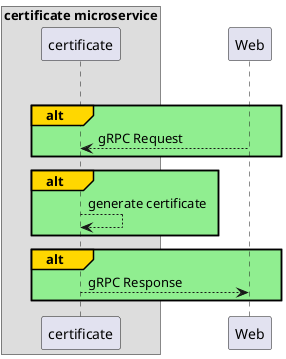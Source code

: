 @startuml
box certificate microservice
group Certificate internal 

alt#Gold #LightGreen 
certificate <-- Web: gRPC Request 
end

alt#Gold #LightGreen 
certificate --> certificate : generate certificate
end

alt#Gold #LightGreen 
certificate --> Web: gRPC Response
end

end box
participant Web as Web
@enduml